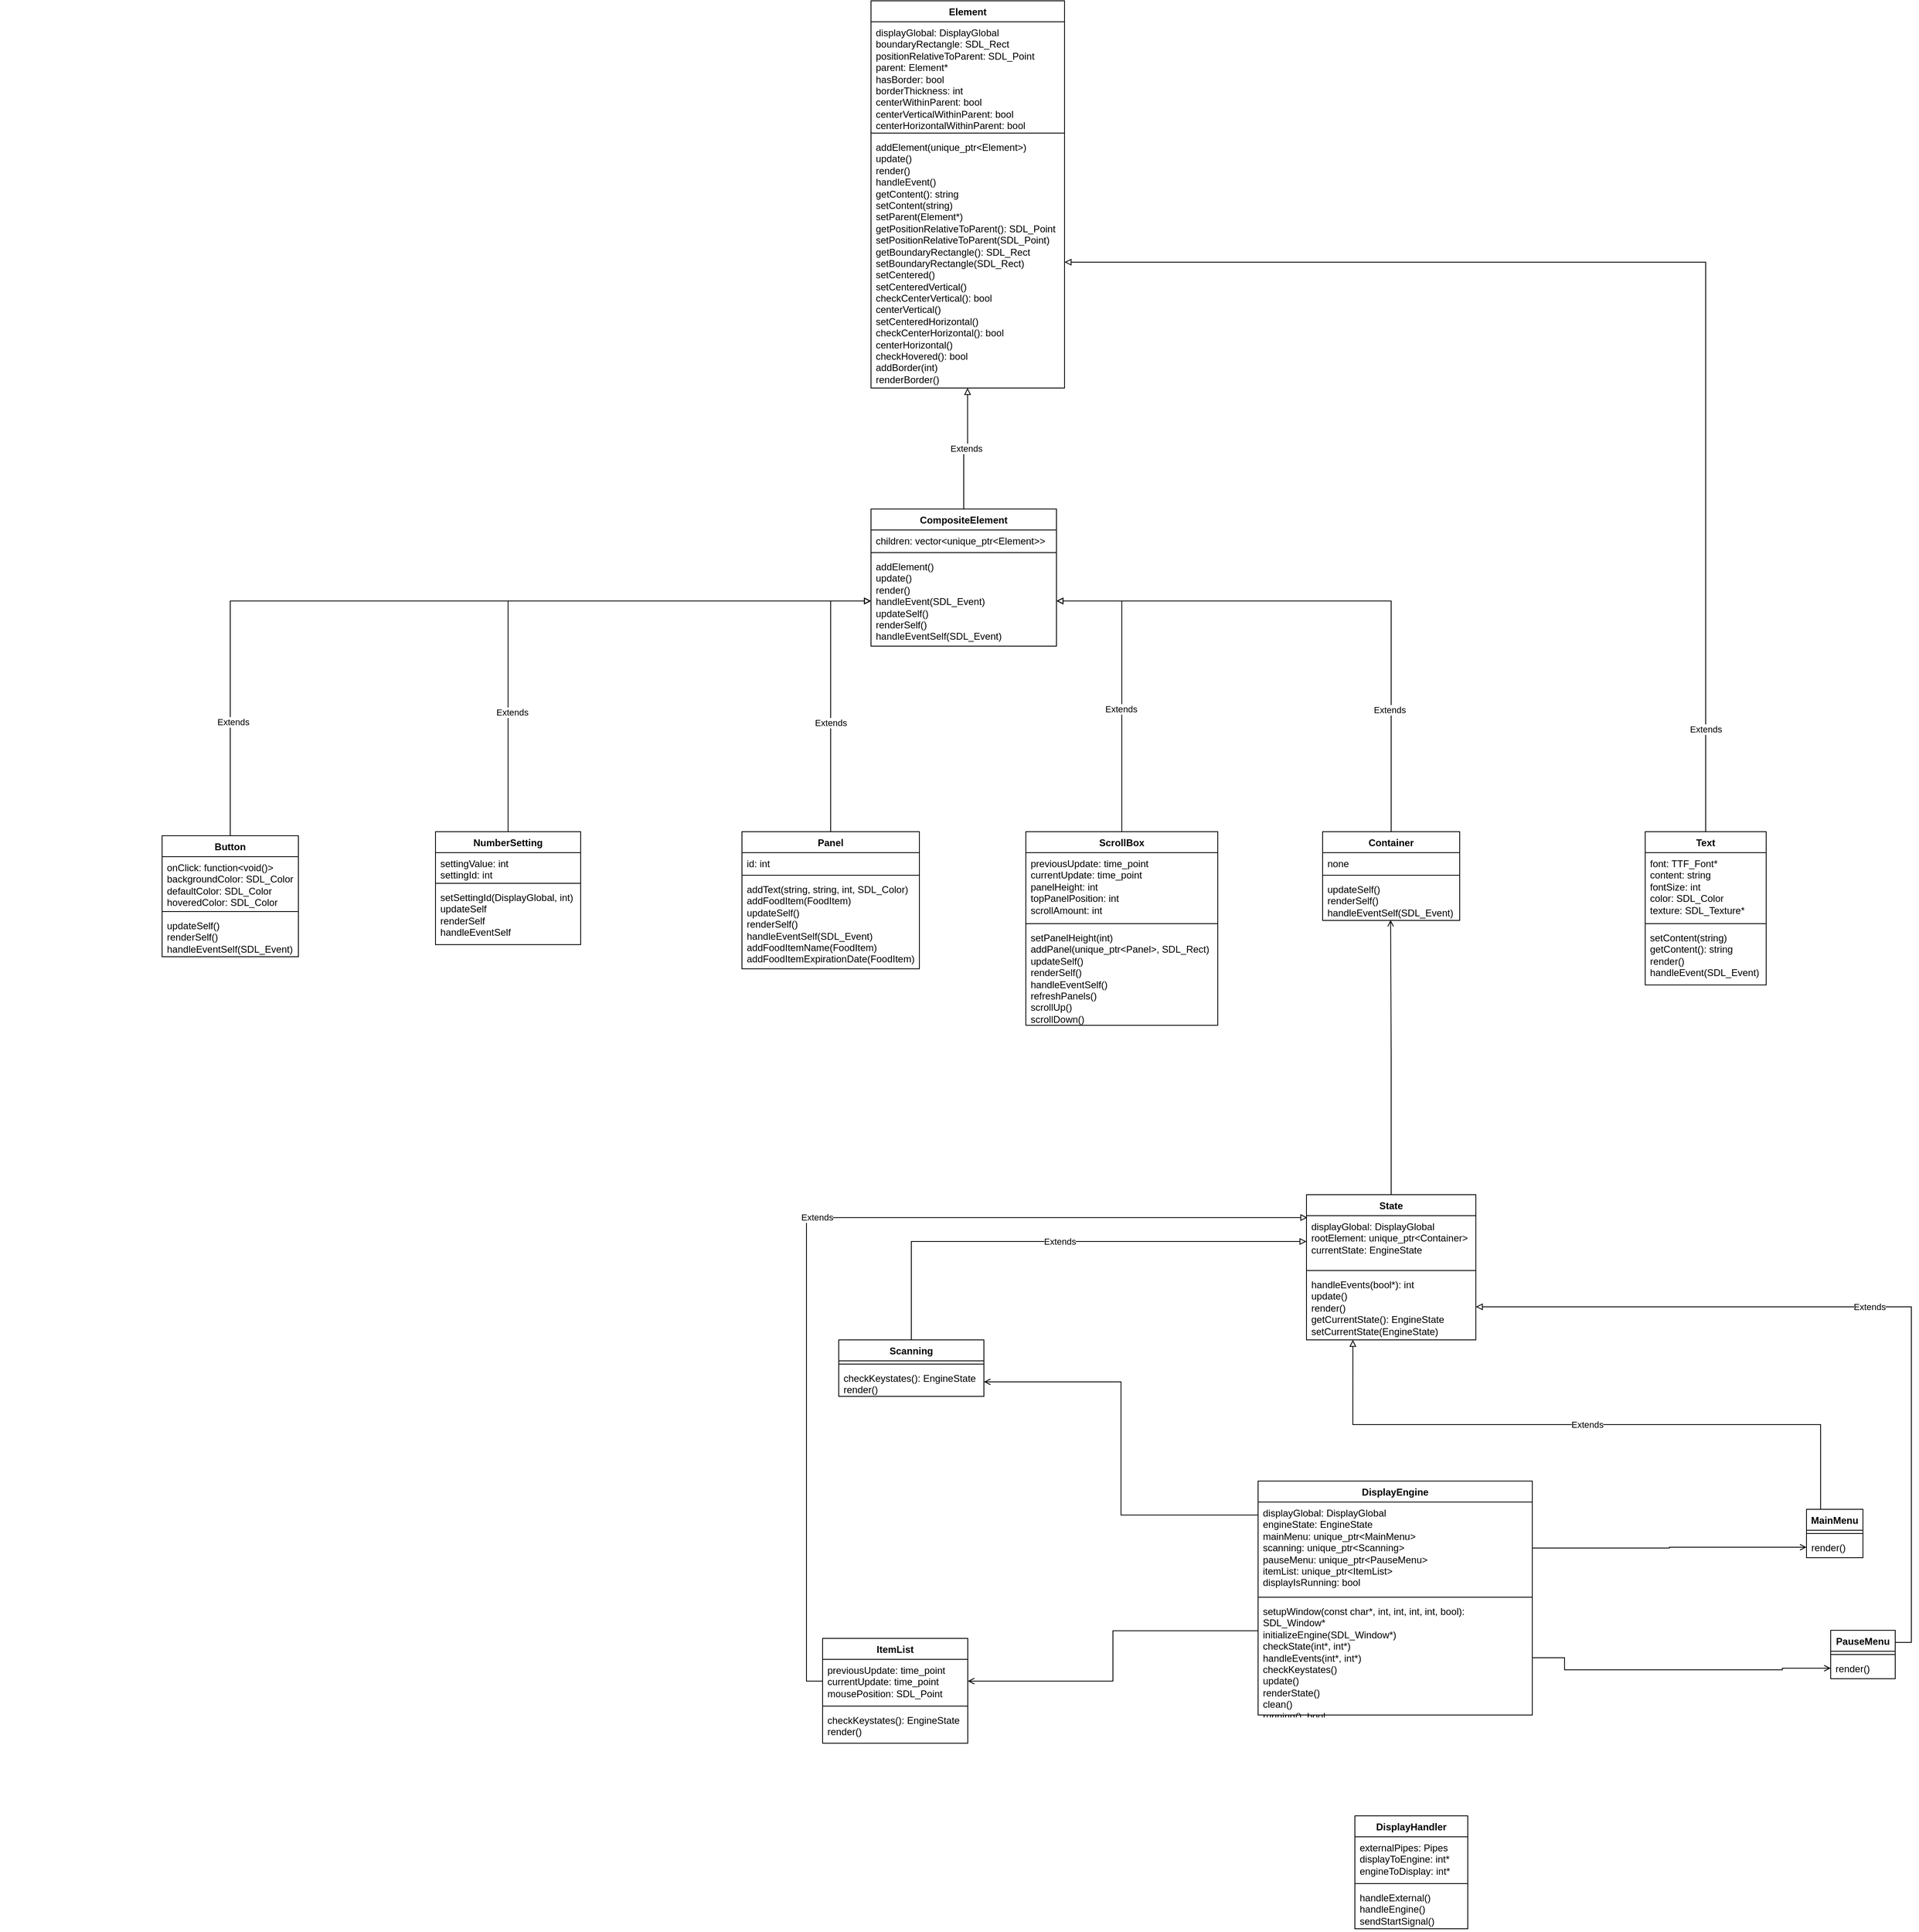 <mxfile version="26.0.15">
  <diagram id="C5RBs43oDa-KdzZeNtuy" name="Page-1">
    <mxGraphModel dx="6434" dy="4941" grid="1" gridSize="10" guides="1" tooltips="1" connect="1" arrows="1" fold="1" page="1" pageScale="1" pageWidth="827" pageHeight="1169" math="0" shadow="0">
      <root>
        <mxCell id="WIyWlLk6GJQsqaUBKTNV-0" />
        <mxCell id="WIyWlLk6GJQsqaUBKTNV-1" parent="WIyWlLk6GJQsqaUBKTNV-0" />
        <mxCell id="9cJeoDoXLfbDEEZ6jCeZ-1" value="Element" style="swimlane;fontStyle=1;align=center;verticalAlign=top;childLayout=stackLayout;horizontal=1;startSize=26;horizontalStack=0;resizeParent=1;resizeParentMax=0;resizeLast=0;collapsible=1;marginBottom=0;whiteSpace=wrap;html=1;" parent="WIyWlLk6GJQsqaUBKTNV-1" vertex="1">
          <mxGeometry x="230" y="-1350" width="240" height="480" as="geometry" />
        </mxCell>
        <mxCell id="9cJeoDoXLfbDEEZ6jCeZ-2" value="&lt;div&gt;displayGlobal: DisplayGlobal&lt;/div&gt;&lt;div&gt;boundaryRectangle: SDL_Rect&lt;/div&gt;&lt;div&gt;positionRelativeToParent: SDL_Point&lt;/div&gt;&lt;div&gt;parent: Element*&lt;/div&gt;&lt;div&gt;hasBorder: bool&lt;/div&gt;&lt;div&gt;borderThickness: int&lt;/div&gt;&lt;div&gt;centerWithinParent: bool&lt;/div&gt;&lt;div&gt;centerVerticalWithinParent: bool&lt;/div&gt;&lt;div&gt;centerHorizontalWithinParent: bool&lt;/div&gt;" style="text;strokeColor=none;fillColor=none;align=left;verticalAlign=top;spacingLeft=4;spacingRight=4;overflow=hidden;rotatable=0;points=[[0,0.5],[1,0.5]];portConstraint=eastwest;whiteSpace=wrap;html=1;" parent="9cJeoDoXLfbDEEZ6jCeZ-1" vertex="1">
          <mxGeometry y="26" width="240" height="134" as="geometry" />
        </mxCell>
        <mxCell id="9cJeoDoXLfbDEEZ6jCeZ-3" value="" style="line;strokeWidth=1;fillColor=none;align=left;verticalAlign=middle;spacingTop=-1;spacingLeft=3;spacingRight=3;rotatable=0;labelPosition=right;points=[];portConstraint=eastwest;strokeColor=inherit;" parent="9cJeoDoXLfbDEEZ6jCeZ-1" vertex="1">
          <mxGeometry y="160" width="240" height="8" as="geometry" />
        </mxCell>
        <mxCell id="9cJeoDoXLfbDEEZ6jCeZ-4" value="&lt;div&gt;addElement(unique_ptr&amp;lt;Element&amp;gt;)&lt;/div&gt;&lt;div&gt;update()&lt;/div&gt;&lt;div&gt;render()&lt;/div&gt;&lt;div&gt;handleEvent()&lt;/div&gt;&lt;div&gt;getContent(): string&lt;/div&gt;&lt;div&gt;setContent(string)&lt;/div&gt;&lt;div&gt;setParent(Element*)&lt;/div&gt;&lt;div&gt;getPositionRelativeToParent(): SDL_Point&lt;/div&gt;&lt;div&gt;setPositionRelativeToParent(SDL_Point)&lt;/div&gt;&lt;div&gt;getBoundaryRectangle(): SDL_Rect&lt;/div&gt;&lt;div&gt;setBoundaryRectangle(SDL_Rect)&lt;/div&gt;&lt;div&gt;setCentered()&lt;/div&gt;&lt;div&gt;setCenteredVertical()&lt;/div&gt;&lt;div&gt;checkCenterVertical(): bool&lt;/div&gt;&lt;div&gt;centerVertical()&lt;/div&gt;&lt;div&gt;setCenteredHorizontal()&lt;/div&gt;&lt;div&gt;checkCenterHorizontal(): bool&lt;/div&gt;&lt;div&gt;centerHorizontal()&lt;/div&gt;&lt;div&gt;checkHovered(): bool&lt;/div&gt;&lt;div&gt;addBorder(int)&lt;/div&gt;&lt;div&gt;renderBorder()&lt;/div&gt;&lt;div&gt;&lt;br&gt;&lt;/div&gt;&lt;div&gt;&lt;br&gt;&lt;/div&gt;" style="text;strokeColor=none;fillColor=none;align=left;verticalAlign=top;spacingLeft=4;spacingRight=4;overflow=hidden;rotatable=0;points=[[0,0.5],[1,0.5]];portConstraint=eastwest;whiteSpace=wrap;html=1;" parent="9cJeoDoXLfbDEEZ6jCeZ-1" vertex="1">
          <mxGeometry y="168" width="240" height="312" as="geometry" />
        </mxCell>
        <mxCell id="p7ry3PDRs1IsX41e_1to-19" style="edgeStyle=orthogonalEdgeStyle;rounded=0;orthogonalLoop=1;jettySize=auto;html=1;exitX=0.5;exitY=0;exitDx=0;exitDy=0;entryX=1;entryY=0.5;entryDx=0;entryDy=0;endArrow=block;endFill=0;" edge="1" parent="WIyWlLk6GJQsqaUBKTNV-1" source="9cJeoDoXLfbDEEZ6jCeZ-5" target="9cJeoDoXLfbDEEZ6jCeZ-4">
          <mxGeometry relative="1" as="geometry" />
        </mxCell>
        <mxCell id="p7ry3PDRs1IsX41e_1to-20" value="Extends" style="edgeLabel;html=1;align=center;verticalAlign=middle;resizable=0;points=[];" vertex="1" connectable="0" parent="p7ry3PDRs1IsX41e_1to-19">
          <mxGeometry x="-0.83" relative="1" as="geometry">
            <mxPoint as="offset" />
          </mxGeometry>
        </mxCell>
        <mxCell id="9cJeoDoXLfbDEEZ6jCeZ-5" value="Text" style="swimlane;fontStyle=1;align=center;verticalAlign=top;childLayout=stackLayout;horizontal=1;startSize=26;horizontalStack=0;resizeParent=1;resizeParentMax=0;resizeLast=0;collapsible=1;marginBottom=0;whiteSpace=wrap;html=1;" parent="WIyWlLk6GJQsqaUBKTNV-1" vertex="1">
          <mxGeometry x="1190" y="-320" width="150" height="190" as="geometry" />
        </mxCell>
        <mxCell id="9cJeoDoXLfbDEEZ6jCeZ-6" value="&lt;div&gt;font: TTF_Font*&lt;/div&gt;&lt;div&gt;content: string&lt;/div&gt;&lt;div&gt;fontSize: int&lt;/div&gt;&lt;div&gt;color: SDL_Color&lt;/div&gt;&lt;div&gt;texture: SDL_Texture*&lt;/div&gt;&lt;div&gt;&lt;br&gt;&lt;/div&gt;" style="text;strokeColor=none;fillColor=none;align=left;verticalAlign=top;spacingLeft=4;spacingRight=4;overflow=hidden;rotatable=0;points=[[0,0.5],[1,0.5]];portConstraint=eastwest;whiteSpace=wrap;html=1;" parent="9cJeoDoXLfbDEEZ6jCeZ-5" vertex="1">
          <mxGeometry y="26" width="150" height="84" as="geometry" />
        </mxCell>
        <mxCell id="9cJeoDoXLfbDEEZ6jCeZ-7" value="" style="line;strokeWidth=1;fillColor=none;align=left;verticalAlign=middle;spacingTop=-1;spacingLeft=3;spacingRight=3;rotatable=0;labelPosition=right;points=[];portConstraint=eastwest;strokeColor=inherit;" parent="9cJeoDoXLfbDEEZ6jCeZ-5" vertex="1">
          <mxGeometry y="110" width="150" height="8" as="geometry" />
        </mxCell>
        <mxCell id="9cJeoDoXLfbDEEZ6jCeZ-8" value="&lt;div&gt;setContent(string)&lt;/div&gt;&lt;div&gt;getContent(): string&lt;/div&gt;&lt;div&gt;render()&lt;/div&gt;&lt;div&gt;handleEvent(SDL_Event)&lt;/div&gt;" style="text;strokeColor=none;fillColor=none;align=left;verticalAlign=top;spacingLeft=4;spacingRight=4;overflow=hidden;rotatable=0;points=[[0,0.5],[1,0.5]];portConstraint=eastwest;whiteSpace=wrap;html=1;" parent="9cJeoDoXLfbDEEZ6jCeZ-5" vertex="1">
          <mxGeometry y="118" width="150" height="72" as="geometry" />
        </mxCell>
        <mxCell id="p7ry3PDRs1IsX41e_1to-9" style="edgeStyle=orthogonalEdgeStyle;rounded=0;orthogonalLoop=1;jettySize=auto;html=1;exitX=0.5;exitY=0;exitDx=0;exitDy=0;entryX=0;entryY=0.5;entryDx=0;entryDy=0;endArrow=block;endFill=0;" edge="1" parent="WIyWlLk6GJQsqaUBKTNV-1" source="9cJeoDoXLfbDEEZ6jCeZ-13" target="p7ry3PDRs1IsX41e_1to-3">
          <mxGeometry relative="1" as="geometry" />
        </mxCell>
        <mxCell id="p7ry3PDRs1IsX41e_1to-14" value="Extends" style="edgeLabel;html=1;align=center;verticalAlign=middle;resizable=0;points=[];" vertex="1" connectable="0" parent="p7ry3PDRs1IsX41e_1to-9">
          <mxGeometry x="-0.739" y="-3" relative="1" as="geometry">
            <mxPoint as="offset" />
          </mxGeometry>
        </mxCell>
        <mxCell id="9cJeoDoXLfbDEEZ6jCeZ-13" value="Button" style="swimlane;fontStyle=1;align=center;verticalAlign=top;childLayout=stackLayout;horizontal=1;startSize=26;horizontalStack=0;resizeParent=1;resizeParentMax=0;resizeLast=0;collapsible=1;marginBottom=0;whiteSpace=wrap;html=1;" parent="WIyWlLk6GJQsqaUBKTNV-1" vertex="1">
          <mxGeometry x="-649" y="-315" width="169" height="150" as="geometry" />
        </mxCell>
        <mxCell id="9cJeoDoXLfbDEEZ6jCeZ-14" value="&lt;div&gt;onClick: function&amp;lt;void()&amp;gt;&lt;/div&gt;&lt;div&gt;backgroundColor: SDL_Color&lt;/div&gt;&lt;div&gt;defaultColor: SDL_Color&lt;/div&gt;&lt;div&gt;hoveredColor: SDL_Color&lt;/div&gt;" style="text;strokeColor=none;fillColor=none;align=left;verticalAlign=top;spacingLeft=4;spacingRight=4;overflow=hidden;rotatable=0;points=[[0,0.5],[1,0.5]];portConstraint=eastwest;whiteSpace=wrap;html=1;" parent="9cJeoDoXLfbDEEZ6jCeZ-13" vertex="1">
          <mxGeometry y="26" width="169" height="64" as="geometry" />
        </mxCell>
        <mxCell id="9cJeoDoXLfbDEEZ6jCeZ-15" value="" style="line;strokeWidth=1;fillColor=none;align=left;verticalAlign=middle;spacingTop=-1;spacingLeft=3;spacingRight=3;rotatable=0;labelPosition=right;points=[];portConstraint=eastwest;strokeColor=inherit;" parent="9cJeoDoXLfbDEEZ6jCeZ-13" vertex="1">
          <mxGeometry y="90" width="169" height="8" as="geometry" />
        </mxCell>
        <mxCell id="9cJeoDoXLfbDEEZ6jCeZ-16" value="&lt;div&gt;updateSelf()&lt;/div&gt;&lt;div&gt;renderSelf()&lt;/div&gt;&lt;div&gt;handleEventSelf(SDL_Event)&lt;/div&gt;" style="text;strokeColor=none;fillColor=none;align=left;verticalAlign=top;spacingLeft=4;spacingRight=4;overflow=hidden;rotatable=0;points=[[0,0.5],[1,0.5]];portConstraint=eastwest;whiteSpace=wrap;html=1;" parent="9cJeoDoXLfbDEEZ6jCeZ-13" vertex="1">
          <mxGeometry y="98" width="169" height="52" as="geometry" />
        </mxCell>
        <mxCell id="9cJeoDoXLfbDEEZ6jCeZ-27" value="MainMenu" style="swimlane;fontStyle=1;align=center;verticalAlign=top;childLayout=stackLayout;horizontal=1;startSize=26;horizontalStack=0;resizeParent=1;resizeParentMax=0;resizeLast=0;collapsible=1;marginBottom=0;whiteSpace=wrap;html=1;" parent="WIyWlLk6GJQsqaUBKTNV-1" vertex="1">
          <mxGeometry x="1390" y="520" width="70" height="60" as="geometry" />
        </mxCell>
        <mxCell id="9cJeoDoXLfbDEEZ6jCeZ-29" value="" style="line;strokeWidth=1;fillColor=none;align=left;verticalAlign=middle;spacingTop=-1;spacingLeft=3;spacingRight=3;rotatable=0;labelPosition=right;points=[];portConstraint=eastwest;strokeColor=inherit;" parent="9cJeoDoXLfbDEEZ6jCeZ-27" vertex="1">
          <mxGeometry y="26" width="70" height="8" as="geometry" />
        </mxCell>
        <mxCell id="9cJeoDoXLfbDEEZ6jCeZ-30" value="&lt;div&gt;render()&lt;br&gt;&lt;/div&gt;&lt;div&gt;&lt;br&gt;&lt;/div&gt;" style="text;strokeColor=none;fillColor=none;align=left;verticalAlign=top;spacingLeft=4;spacingRight=4;overflow=hidden;rotatable=0;points=[[0,0.5],[1,0.5]];portConstraint=eastwest;whiteSpace=wrap;html=1;" parent="9cJeoDoXLfbDEEZ6jCeZ-27" vertex="1">
          <mxGeometry y="34" width="70" height="26" as="geometry" />
        </mxCell>
        <mxCell id="ZqqQkhtvJ3XssXhYCvTe-13" value="Extends" style="edgeStyle=orthogonalEdgeStyle;rounded=0;orthogonalLoop=1;jettySize=auto;html=1;exitX=1;exitY=0.25;exitDx=0;exitDy=0;entryX=1;entryY=0.5;entryDx=0;entryDy=0;endArrow=block;endFill=0;" parent="WIyWlLk6GJQsqaUBKTNV-1" source="9cJeoDoXLfbDEEZ6jCeZ-32" target="ZqqQkhtvJ3XssXhYCvTe-5" edge="1">
          <mxGeometry relative="1" as="geometry" />
        </mxCell>
        <mxCell id="9cJeoDoXLfbDEEZ6jCeZ-32" value="PauseMenu" style="swimlane;fontStyle=1;align=center;verticalAlign=top;childLayout=stackLayout;horizontal=1;startSize=26;horizontalStack=0;resizeParent=1;resizeParentMax=0;resizeLast=0;collapsible=1;marginBottom=0;whiteSpace=wrap;html=1;" parent="WIyWlLk6GJQsqaUBKTNV-1" vertex="1">
          <mxGeometry x="1420" y="670" width="80" height="60" as="geometry" />
        </mxCell>
        <mxCell id="9cJeoDoXLfbDEEZ6jCeZ-34" value="" style="line;strokeWidth=1;fillColor=none;align=left;verticalAlign=middle;spacingTop=-1;spacingLeft=3;spacingRight=3;rotatable=0;labelPosition=right;points=[];portConstraint=eastwest;strokeColor=inherit;" parent="9cJeoDoXLfbDEEZ6jCeZ-32" vertex="1">
          <mxGeometry y="26" width="80" height="8" as="geometry" />
        </mxCell>
        <mxCell id="9cJeoDoXLfbDEEZ6jCeZ-35" value="&lt;div&gt;render()&lt;br&gt;&lt;/div&gt;&lt;div&gt;&lt;br&gt;&lt;/div&gt;&lt;div&gt;&lt;br&gt;&lt;/div&gt;" style="text;strokeColor=none;fillColor=none;align=left;verticalAlign=top;spacingLeft=4;spacingRight=4;overflow=hidden;rotatable=0;points=[[0,0.5],[1,0.5]];portConstraint=eastwest;whiteSpace=wrap;html=1;" parent="9cJeoDoXLfbDEEZ6jCeZ-32" vertex="1">
          <mxGeometry y="34" width="80" height="26" as="geometry" />
        </mxCell>
        <mxCell id="9cJeoDoXLfbDEEZ6jCeZ-42" value="ItemList" style="swimlane;fontStyle=1;align=center;verticalAlign=top;childLayout=stackLayout;horizontal=1;startSize=26;horizontalStack=0;resizeParent=1;resizeParentMax=0;resizeLast=0;collapsible=1;marginBottom=0;whiteSpace=wrap;html=1;" parent="WIyWlLk6GJQsqaUBKTNV-1" vertex="1">
          <mxGeometry x="170" y="680" width="180" height="130" as="geometry" />
        </mxCell>
        <mxCell id="9cJeoDoXLfbDEEZ6jCeZ-43" value="&lt;div&gt;previousUpdate: time_point&lt;/div&gt;&lt;div&gt;currentUpdate: time_point&lt;/div&gt;&lt;div&gt;mousePosition: SDL_Point&lt;br&gt;&lt;/div&gt;" style="text;strokeColor=none;fillColor=none;align=left;verticalAlign=top;spacingLeft=4;spacingRight=4;overflow=hidden;rotatable=0;points=[[0,0.5],[1,0.5]];portConstraint=eastwest;whiteSpace=wrap;html=1;" parent="9cJeoDoXLfbDEEZ6jCeZ-42" vertex="1">
          <mxGeometry y="26" width="180" height="54" as="geometry" />
        </mxCell>
        <mxCell id="9cJeoDoXLfbDEEZ6jCeZ-44" value="" style="line;strokeWidth=1;fillColor=none;align=left;verticalAlign=middle;spacingTop=-1;spacingLeft=3;spacingRight=3;rotatable=0;labelPosition=right;points=[];portConstraint=eastwest;strokeColor=inherit;" parent="9cJeoDoXLfbDEEZ6jCeZ-42" vertex="1">
          <mxGeometry y="80" width="180" height="8" as="geometry" />
        </mxCell>
        <mxCell id="9cJeoDoXLfbDEEZ6jCeZ-45" value="&lt;div&gt;checkKeystates(): EngineState&lt;/div&gt;&lt;div&gt;render()&lt;/div&gt;" style="text;strokeColor=none;fillColor=none;align=left;verticalAlign=top;spacingLeft=4;spacingRight=4;overflow=hidden;rotatable=0;points=[[0,0.5],[1,0.5]];portConstraint=eastwest;whiteSpace=wrap;html=1;" parent="9cJeoDoXLfbDEEZ6jCeZ-42" vertex="1">
          <mxGeometry y="88" width="180" height="42" as="geometry" />
        </mxCell>
        <mxCell id="fOrLN-u9jePN4GgmKDt4-0" value="Panel" style="swimlane;fontStyle=1;align=center;verticalAlign=top;childLayout=stackLayout;horizontal=1;startSize=26;horizontalStack=0;resizeParent=1;resizeParentMax=0;resizeLast=0;collapsible=1;marginBottom=0;whiteSpace=wrap;html=1;" parent="WIyWlLk6GJQsqaUBKTNV-1" vertex="1">
          <mxGeometry x="70" y="-320" width="220" height="170" as="geometry" />
        </mxCell>
        <mxCell id="fOrLN-u9jePN4GgmKDt4-1" value="id: int" style="text;strokeColor=none;fillColor=none;align=left;verticalAlign=top;spacingLeft=4;spacingRight=4;overflow=hidden;rotatable=0;points=[[0,0.5],[1,0.5]];portConstraint=eastwest;whiteSpace=wrap;html=1;" parent="fOrLN-u9jePN4GgmKDt4-0" vertex="1">
          <mxGeometry y="26" width="220" height="24" as="geometry" />
        </mxCell>
        <mxCell id="fOrLN-u9jePN4GgmKDt4-2" value="" style="line;strokeWidth=1;fillColor=none;align=left;verticalAlign=middle;spacingTop=-1;spacingLeft=3;spacingRight=3;rotatable=0;labelPosition=right;points=[];portConstraint=eastwest;strokeColor=inherit;" parent="fOrLN-u9jePN4GgmKDt4-0" vertex="1">
          <mxGeometry y="50" width="220" height="8" as="geometry" />
        </mxCell>
        <mxCell id="fOrLN-u9jePN4GgmKDt4-3" value="&lt;div&gt;addText(string, string, int, SDL_Color)&lt;/div&gt;&lt;div&gt;addFoodItem(FoodItem)&lt;/div&gt;&lt;div&gt;updateSelf()&lt;/div&gt;&lt;div&gt;renderSelf()&lt;/div&gt;&lt;div&gt;handleEventSelf(SDL_Event)&lt;/div&gt;&lt;div&gt;addFoodItemName(FoodItem)&lt;/div&gt;&lt;div&gt;addFoodItemExpirationDate(FoodItem)&lt;/div&gt;" style="text;strokeColor=none;fillColor=none;align=left;verticalAlign=top;spacingLeft=4;spacingRight=4;overflow=hidden;rotatable=0;points=[[0,0.5],[1,0.5]];portConstraint=eastwest;whiteSpace=wrap;html=1;" parent="fOrLN-u9jePN4GgmKDt4-0" vertex="1">
          <mxGeometry y="58" width="220" height="112" as="geometry" />
        </mxCell>
        <mxCell id="p7ry3PDRs1IsX41e_1to-12" style="edgeStyle=orthogonalEdgeStyle;rounded=0;orthogonalLoop=1;jettySize=auto;html=1;exitX=0.5;exitY=0;exitDx=0;exitDy=0;entryX=1;entryY=0.5;entryDx=0;entryDy=0;endArrow=block;endFill=0;" edge="1" parent="WIyWlLk6GJQsqaUBKTNV-1" source="fOrLN-u9jePN4GgmKDt4-4" target="p7ry3PDRs1IsX41e_1to-3">
          <mxGeometry relative="1" as="geometry" />
        </mxCell>
        <mxCell id="p7ry3PDRs1IsX41e_1to-17" value="Extends" style="edgeLabel;html=1;align=center;verticalAlign=middle;resizable=0;points=[];" vertex="1" connectable="0" parent="p7ry3PDRs1IsX41e_1to-12">
          <mxGeometry x="-0.172" y="1" relative="1" as="geometry">
            <mxPoint as="offset" />
          </mxGeometry>
        </mxCell>
        <mxCell id="fOrLN-u9jePN4GgmKDt4-4" value="ScrollBox" style="swimlane;fontStyle=1;align=center;verticalAlign=top;childLayout=stackLayout;horizontal=1;startSize=26;horizontalStack=0;resizeParent=1;resizeParentMax=0;resizeLast=0;collapsible=1;marginBottom=0;whiteSpace=wrap;html=1;" parent="WIyWlLk6GJQsqaUBKTNV-1" vertex="1">
          <mxGeometry x="422" y="-320" width="238" height="240" as="geometry" />
        </mxCell>
        <mxCell id="fOrLN-u9jePN4GgmKDt4-5" value="&lt;div&gt;previousUpdate: time_point&lt;/div&gt;&lt;div&gt;currentUpdate: time_point&lt;/div&gt;&lt;div&gt;panelHeight: int&lt;/div&gt;&lt;div&gt;topPanelPosition: int&lt;/div&gt;&lt;div&gt;scrollAmount: int&lt;/div&gt;&lt;div&gt;&lt;br&gt;&lt;/div&gt;" style="text;strokeColor=none;fillColor=none;align=left;verticalAlign=top;spacingLeft=4;spacingRight=4;overflow=hidden;rotatable=0;points=[[0,0.5],[1,0.5]];portConstraint=eastwest;whiteSpace=wrap;html=1;" parent="fOrLN-u9jePN4GgmKDt4-4" vertex="1">
          <mxGeometry y="26" width="238" height="84" as="geometry" />
        </mxCell>
        <mxCell id="fOrLN-u9jePN4GgmKDt4-6" value="" style="line;strokeWidth=1;fillColor=none;align=left;verticalAlign=middle;spacingTop=-1;spacingLeft=3;spacingRight=3;rotatable=0;labelPosition=right;points=[];portConstraint=eastwest;strokeColor=inherit;" parent="fOrLN-u9jePN4GgmKDt4-4" vertex="1">
          <mxGeometry y="110" width="238" height="8" as="geometry" />
        </mxCell>
        <mxCell id="fOrLN-u9jePN4GgmKDt4-7" value="&lt;div&gt;setPanelHeight(int)&lt;/div&gt;&lt;div&gt;addPanel(unique_ptr&amp;lt;Panel&amp;gt;, SDL_Rect)&lt;/div&gt;&lt;div&gt;updateSelf()&lt;/div&gt;&lt;div&gt;renderSelf()&lt;/div&gt;&lt;div&gt;handleEventSelf()&lt;/div&gt;&lt;div&gt;refreshPanels()&lt;/div&gt;&lt;div&gt;scrollUp()&lt;/div&gt;&lt;div&gt;scrollDown()&lt;/div&gt;" style="text;strokeColor=none;fillColor=none;align=left;verticalAlign=top;spacingLeft=4;spacingRight=4;overflow=hidden;rotatable=0;points=[[0,0.5],[1,0.5]];portConstraint=eastwest;whiteSpace=wrap;html=1;" parent="fOrLN-u9jePN4GgmKDt4-4" vertex="1">
          <mxGeometry y="118" width="238" height="122" as="geometry" />
        </mxCell>
        <mxCell id="ZqqQkhtvJ3XssXhYCvTe-9" value="Extends" style="edgeStyle=orthogonalEdgeStyle;rounded=0;orthogonalLoop=1;jettySize=auto;html=1;exitX=0.5;exitY=0;exitDx=0;exitDy=0;entryX=0;entryY=0.5;entryDx=0;entryDy=0;endArrow=block;endFill=0;" parent="WIyWlLk6GJQsqaUBKTNV-1" source="GMR2QPrFjK9Ofn-HSKy0-0" target="ZqqQkhtvJ3XssXhYCvTe-3" edge="1">
          <mxGeometry relative="1" as="geometry" />
        </mxCell>
        <mxCell id="GMR2QPrFjK9Ofn-HSKy0-0" value="Scanning" style="swimlane;fontStyle=1;align=center;verticalAlign=top;childLayout=stackLayout;horizontal=1;startSize=26;horizontalStack=0;resizeParent=1;resizeParentMax=0;resizeLast=0;collapsible=1;marginBottom=0;whiteSpace=wrap;html=1;" parent="WIyWlLk6GJQsqaUBKTNV-1" vertex="1">
          <mxGeometry x="190" y="310" width="180" height="70" as="geometry" />
        </mxCell>
        <mxCell id="GMR2QPrFjK9Ofn-HSKy0-2" value="" style="line;strokeWidth=1;fillColor=none;align=left;verticalAlign=middle;spacingTop=-1;spacingLeft=3;spacingRight=3;rotatable=0;labelPosition=right;points=[];portConstraint=eastwest;strokeColor=inherit;" parent="GMR2QPrFjK9Ofn-HSKy0-0" vertex="1">
          <mxGeometry y="26" width="180" height="8" as="geometry" />
        </mxCell>
        <mxCell id="GMR2QPrFjK9Ofn-HSKy0-3" value="&lt;div&gt;checkKeystates(): EngineState&lt;/div&gt;&lt;div&gt;render()&lt;/div&gt;" style="text;strokeColor=none;fillColor=none;align=left;verticalAlign=top;spacingLeft=4;spacingRight=4;overflow=hidden;rotatable=0;points=[[0,0.5],[1,0.5]];portConstraint=eastwest;whiteSpace=wrap;html=1;" parent="GMR2QPrFjK9Ofn-HSKy0-0" vertex="1">
          <mxGeometry y="34" width="180" height="36" as="geometry" />
        </mxCell>
        <mxCell id="GMR2QPrFjK9Ofn-HSKy0-4" value="&amp;nbsp;" style="text;whiteSpace=wrap;html=1;" parent="WIyWlLk6GJQsqaUBKTNV-1" vertex="1">
          <mxGeometry x="480" y="-130" width="40" height="40" as="geometry" />
        </mxCell>
        <mxCell id="GMR2QPrFjK9Ofn-HSKy0-29" style="edgeStyle=orthogonalEdgeStyle;rounded=0;orthogonalLoop=1;jettySize=auto;html=1;exitX=0;exitY=0.141;exitDx=0;exitDy=0;entryX=1;entryY=0.5;entryDx=0;entryDy=0;endArrow=open;endFill=0;exitPerimeter=0;" parent="WIyWlLk6GJQsqaUBKTNV-1" source="GMR2QPrFjK9Ofn-HSKy0-22" target="GMR2QPrFjK9Ofn-HSKy0-3" edge="1">
          <mxGeometry relative="1" as="geometry">
            <mxPoint x="448.7" y="346.056" as="targetPoint" />
          </mxGeometry>
        </mxCell>
        <mxCell id="GMR2QPrFjK9Ofn-HSKy0-21" value="DisplayEngine" style="swimlane;fontStyle=1;align=center;verticalAlign=top;childLayout=stackLayout;horizontal=1;startSize=26;horizontalStack=0;resizeParent=1;resizeParentMax=0;resizeLast=0;collapsible=1;marginBottom=0;whiteSpace=wrap;html=1;" parent="WIyWlLk6GJQsqaUBKTNV-1" vertex="1">
          <mxGeometry x="710" y="485" width="340" height="290" as="geometry" />
        </mxCell>
        <mxCell id="GMR2QPrFjK9Ofn-HSKy0-22" value="displayGlobal: DisplayGlobal&lt;div&gt;engineState: EngineState&lt;/div&gt;&lt;div&gt;mainMenu: unique_ptr&amp;lt;MainMenu&amp;gt;&lt;/div&gt;&lt;div&gt;scanning: unique_ptr&amp;lt;Scanning&amp;gt;&lt;/div&gt;&lt;div&gt;pauseMenu: unique_ptr&amp;lt;PauseMenu&amp;gt;&lt;br&gt;&lt;/div&gt;&lt;div&gt;itemList: unique_ptr&amp;lt;ItemList&amp;gt;&lt;/div&gt;displayIsRunning: bool" style="text;strokeColor=none;fillColor=none;align=left;verticalAlign=top;spacingLeft=4;spacingRight=4;overflow=hidden;rotatable=0;points=[[0,0.5],[1,0.5]];portConstraint=eastwest;whiteSpace=wrap;html=1;" parent="GMR2QPrFjK9Ofn-HSKy0-21" vertex="1">
          <mxGeometry y="26" width="340" height="114" as="geometry" />
        </mxCell>
        <mxCell id="GMR2QPrFjK9Ofn-HSKy0-23" value="" style="line;strokeWidth=1;fillColor=none;align=left;verticalAlign=middle;spacingTop=-1;spacingLeft=3;spacingRight=3;rotatable=0;labelPosition=right;points=[];portConstraint=eastwest;strokeColor=inherit;" parent="GMR2QPrFjK9Ofn-HSKy0-21" vertex="1">
          <mxGeometry y="140" width="340" height="8" as="geometry" />
        </mxCell>
        <mxCell id="GMR2QPrFjK9Ofn-HSKy0-24" value="setupWindow(const char*, int, int, int, int, bool): SDL_Window*&lt;div&gt;&lt;div&gt;initializeEngine(SDL_Window*)&lt;/div&gt;&lt;div&gt;checkState(int*, int*)&lt;/div&gt;&lt;div&gt;handleEvents(int*, int*)&lt;/div&gt;&lt;div&gt;checkKeystates()&lt;/div&gt;&lt;div&gt;update()&lt;/div&gt;&lt;div&gt;renderState()&lt;br&gt;&lt;/div&gt;&lt;div&gt;clean()&lt;/div&gt;running(): bool&lt;/div&gt;" style="text;strokeColor=none;fillColor=none;align=left;verticalAlign=top;spacingLeft=4;spacingRight=4;overflow=hidden;rotatable=0;points=[[0,0.5],[1,0.5]];portConstraint=eastwest;whiteSpace=wrap;html=1;" parent="GMR2QPrFjK9Ofn-HSKy0-21" vertex="1">
          <mxGeometry y="148" width="340" height="142" as="geometry" />
        </mxCell>
        <mxCell id="GMR2QPrFjK9Ofn-HSKy0-25" style="edgeStyle=orthogonalEdgeStyle;rounded=0;orthogonalLoop=1;jettySize=auto;html=1;exitX=1;exitY=0.5;exitDx=0;exitDy=0;entryX=0;entryY=0.5;entryDx=0;entryDy=0;endArrow=open;endFill=0;" parent="WIyWlLk6GJQsqaUBKTNV-1" source="GMR2QPrFjK9Ofn-HSKy0-22" target="9cJeoDoXLfbDEEZ6jCeZ-30" edge="1">
          <mxGeometry relative="1" as="geometry" />
        </mxCell>
        <mxCell id="GMR2QPrFjK9Ofn-HSKy0-27" style="edgeStyle=orthogonalEdgeStyle;rounded=0;orthogonalLoop=1;jettySize=auto;html=1;exitX=1;exitY=0.5;exitDx=0;exitDy=0;entryX=0;entryY=0.5;entryDx=0;entryDy=0;endArrow=open;endFill=0;" parent="WIyWlLk6GJQsqaUBKTNV-1" source="GMR2QPrFjK9Ofn-HSKy0-24" target="9cJeoDoXLfbDEEZ6jCeZ-35" edge="1">
          <mxGeometry relative="1" as="geometry">
            <Array as="points">
              <mxPoint x="1090" y="719" />
              <mxPoint x="1360" y="719" />
              <mxPoint x="1360" y="717" />
            </Array>
          </mxGeometry>
        </mxCell>
        <mxCell id="GMR2QPrFjK9Ofn-HSKy0-28" style="edgeStyle=orthogonalEdgeStyle;rounded=0;orthogonalLoop=1;jettySize=auto;html=1;exitX=0;exitY=0.265;exitDx=0;exitDy=0;entryX=1;entryY=0.5;entryDx=0;entryDy=0;endArrow=open;endFill=0;exitPerimeter=0;" parent="WIyWlLk6GJQsqaUBKTNV-1" source="GMR2QPrFjK9Ofn-HSKy0-24" target="9cJeoDoXLfbDEEZ6jCeZ-43" edge="1">
          <mxGeometry relative="1" as="geometry" />
        </mxCell>
        <mxCell id="ZqqQkhtvJ3XssXhYCvTe-2" value="State" style="swimlane;fontStyle=1;align=center;verticalAlign=top;childLayout=stackLayout;horizontal=1;startSize=26;horizontalStack=0;resizeParent=1;resizeParentMax=0;resizeLast=0;collapsible=1;marginBottom=0;whiteSpace=wrap;html=1;" parent="WIyWlLk6GJQsqaUBKTNV-1" vertex="1">
          <mxGeometry x="770" y="130" width="210" height="180" as="geometry" />
        </mxCell>
        <mxCell id="ZqqQkhtvJ3XssXhYCvTe-3" value="&lt;div&gt;displayGlobal: DisplayGlobal&lt;/div&gt;&lt;div&gt;rootElement: unique_ptr&amp;lt;Container&amp;gt;&lt;/div&gt;&lt;div&gt;currentState: EngineState&lt;/div&gt;" style="text;strokeColor=none;fillColor=none;align=left;verticalAlign=top;spacingLeft=4;spacingRight=4;overflow=hidden;rotatable=0;points=[[0,0.5],[1,0.5]];portConstraint=eastwest;whiteSpace=wrap;html=1;" parent="ZqqQkhtvJ3XssXhYCvTe-2" vertex="1">
          <mxGeometry y="26" width="210" height="64" as="geometry" />
        </mxCell>
        <mxCell id="ZqqQkhtvJ3XssXhYCvTe-4" value="" style="line;strokeWidth=1;fillColor=none;align=left;verticalAlign=middle;spacingTop=-1;spacingLeft=3;spacingRight=3;rotatable=0;labelPosition=right;points=[];portConstraint=eastwest;strokeColor=inherit;" parent="ZqqQkhtvJ3XssXhYCvTe-2" vertex="1">
          <mxGeometry y="90" width="210" height="8" as="geometry" />
        </mxCell>
        <mxCell id="ZqqQkhtvJ3XssXhYCvTe-5" value="&lt;div&gt;handleEvents(bool*): int&lt;div&gt;update()&lt;/div&gt;&lt;div&gt;render()&lt;/div&gt;getCurrentState(): EngineState&lt;/div&gt;&lt;div&gt;setCurrentState(EngineState)&lt;/div&gt;" style="text;strokeColor=none;fillColor=none;align=left;verticalAlign=top;spacingLeft=4;spacingRight=4;overflow=hidden;rotatable=0;points=[[0,0.5],[1,0.5]];portConstraint=eastwest;whiteSpace=wrap;html=1;" parent="ZqqQkhtvJ3XssXhYCvTe-2" vertex="1">
          <mxGeometry y="98" width="210" height="82" as="geometry" />
        </mxCell>
        <mxCell id="ZqqQkhtvJ3XssXhYCvTe-10" value="Extends" style="edgeStyle=orthogonalEdgeStyle;rounded=0;orthogonalLoop=1;jettySize=auto;html=1;exitX=0;exitY=0.5;exitDx=0;exitDy=0;entryX=0.005;entryY=0.037;entryDx=0;entryDy=0;entryPerimeter=0;endArrow=block;endFill=0;" parent="WIyWlLk6GJQsqaUBKTNV-1" source="9cJeoDoXLfbDEEZ6jCeZ-43" target="ZqqQkhtvJ3XssXhYCvTe-3" edge="1">
          <mxGeometry relative="1" as="geometry" />
        </mxCell>
        <mxCell id="ZqqQkhtvJ3XssXhYCvTe-12" value="Extends" style="edgeStyle=orthogonalEdgeStyle;rounded=0;orthogonalLoop=1;jettySize=auto;html=1;exitX=0.25;exitY=0;exitDx=0;exitDy=0;entryX=0.274;entryY=1;entryDx=0;entryDy=0;entryPerimeter=0;endArrow=block;endFill=0;" parent="WIyWlLk6GJQsqaUBKTNV-1" source="9cJeoDoXLfbDEEZ6jCeZ-27" target="ZqqQkhtvJ3XssXhYCvTe-5" edge="1">
          <mxGeometry relative="1" as="geometry" />
        </mxCell>
        <mxCell id="ZqqQkhtvJ3XssXhYCvTe-14" value="&amp;nbsp;" style="text;whiteSpace=wrap;html=1;" parent="WIyWlLk6GJQsqaUBKTNV-1" vertex="1">
          <mxGeometry x="-850" y="-970" width="40" height="40" as="geometry" />
        </mxCell>
        <mxCell id="p7ry3PDRs1IsX41e_1to-10" style="edgeStyle=orthogonalEdgeStyle;rounded=0;orthogonalLoop=1;jettySize=auto;html=1;exitX=0.5;exitY=0;exitDx=0;exitDy=0;entryX=0;entryY=0.5;entryDx=0;entryDy=0;endArrow=block;endFill=0;" edge="1" parent="WIyWlLk6GJQsqaUBKTNV-1" source="1-UxKRIt91oTOGqCH7rs-1" target="p7ry3PDRs1IsX41e_1to-3">
          <mxGeometry relative="1" as="geometry" />
        </mxCell>
        <mxCell id="p7ry3PDRs1IsX41e_1to-15" value="Extends" style="edgeLabel;html=1;align=center;verticalAlign=middle;resizable=0;points=[];" vertex="1" connectable="0" parent="p7ry3PDRs1IsX41e_1to-10">
          <mxGeometry x="-0.596" y="-5" relative="1" as="geometry">
            <mxPoint as="offset" />
          </mxGeometry>
        </mxCell>
        <mxCell id="1-UxKRIt91oTOGqCH7rs-1" value="NumberSetting" style="swimlane;fontStyle=1;align=center;verticalAlign=top;childLayout=stackLayout;horizontal=1;startSize=26;horizontalStack=0;resizeParent=1;resizeParentMax=0;resizeLast=0;collapsible=1;marginBottom=0;whiteSpace=wrap;html=1;" parent="WIyWlLk6GJQsqaUBKTNV-1" vertex="1">
          <mxGeometry x="-310" y="-320" width="180" height="140" as="geometry" />
        </mxCell>
        <mxCell id="1-UxKRIt91oTOGqCH7rs-2" value="&lt;div&gt;settingValue: int&lt;/div&gt;&lt;div&gt;settingId: int&lt;/div&gt;" style="text;strokeColor=none;fillColor=none;align=left;verticalAlign=top;spacingLeft=4;spacingRight=4;overflow=hidden;rotatable=0;points=[[0,0.5],[1,0.5]];portConstraint=eastwest;whiteSpace=wrap;html=1;" parent="1-UxKRIt91oTOGqCH7rs-1" vertex="1">
          <mxGeometry y="26" width="180" height="34" as="geometry" />
        </mxCell>
        <mxCell id="1-UxKRIt91oTOGqCH7rs-3" value="" style="line;strokeWidth=1;fillColor=none;align=left;verticalAlign=middle;spacingTop=-1;spacingLeft=3;spacingRight=3;rotatable=0;labelPosition=right;points=[];portConstraint=eastwest;strokeColor=inherit;" parent="1-UxKRIt91oTOGqCH7rs-1" vertex="1">
          <mxGeometry y="60" width="180" height="8" as="geometry" />
        </mxCell>
        <mxCell id="1-UxKRIt91oTOGqCH7rs-4" value="&lt;div&gt;setSettingId(DisplayGlobal, int)&lt;/div&gt;&lt;div&gt;updateSelf&lt;/div&gt;&lt;div&gt;renderSelf&lt;/div&gt;&lt;div&gt;handleEventSelf&lt;/div&gt;" style="text;strokeColor=none;fillColor=none;align=left;verticalAlign=top;spacingLeft=4;spacingRight=4;overflow=hidden;rotatable=0;points=[[0,0.5],[1,0.5]];portConstraint=eastwest;whiteSpace=wrap;html=1;" parent="1-UxKRIt91oTOGqCH7rs-1" vertex="1">
          <mxGeometry y="68" width="180" height="72" as="geometry" />
        </mxCell>
        <mxCell id="FBL3orh4CGlabED6rJCb-1" value="DisplayHandler" style="swimlane;fontStyle=1;align=center;verticalAlign=top;childLayout=stackLayout;horizontal=1;startSize=26;horizontalStack=0;resizeParent=1;resizeParentMax=0;resizeLast=0;collapsible=1;marginBottom=0;whiteSpace=wrap;html=1;" parent="WIyWlLk6GJQsqaUBKTNV-1" vertex="1">
          <mxGeometry x="830" y="900" width="140" height="140" as="geometry" />
        </mxCell>
        <mxCell id="FBL3orh4CGlabED6rJCb-2" value="&lt;div&gt;externalPipes: Pipes&lt;/div&gt;&lt;div&gt;displayToEngine: int*&lt;/div&gt;&lt;div&gt;engineToDisplay: int*&lt;/div&gt;" style="text;strokeColor=none;fillColor=none;align=left;verticalAlign=top;spacingLeft=4;spacingRight=4;overflow=hidden;rotatable=0;points=[[0,0.5],[1,0.5]];portConstraint=eastwest;whiteSpace=wrap;html=1;" parent="FBL3orh4CGlabED6rJCb-1" vertex="1">
          <mxGeometry y="26" width="140" height="54" as="geometry" />
        </mxCell>
        <mxCell id="FBL3orh4CGlabED6rJCb-3" value="" style="line;strokeWidth=1;fillColor=none;align=left;verticalAlign=middle;spacingTop=-1;spacingLeft=3;spacingRight=3;rotatable=0;labelPosition=right;points=[];portConstraint=eastwest;strokeColor=inherit;" parent="FBL3orh4CGlabED6rJCb-1" vertex="1">
          <mxGeometry y="80" width="140" height="8" as="geometry" />
        </mxCell>
        <mxCell id="FBL3orh4CGlabED6rJCb-4" value="&lt;div&gt;handleExternal()&lt;/div&gt;&lt;div&gt;handleEngine()&lt;/div&gt;&lt;div&gt;sendStartSignal()&lt;/div&gt;" style="text;strokeColor=none;fillColor=none;align=left;verticalAlign=top;spacingLeft=4;spacingRight=4;overflow=hidden;rotatable=0;points=[[0,0.5],[1,0.5]];portConstraint=eastwest;whiteSpace=wrap;html=1;" parent="FBL3orh4CGlabED6rJCb-1" vertex="1">
          <mxGeometry y="88" width="140" height="52" as="geometry" />
        </mxCell>
        <mxCell id="p7ry3PDRs1IsX41e_1to-0" value="CompositeElement" style="swimlane;fontStyle=1;align=center;verticalAlign=top;childLayout=stackLayout;horizontal=1;startSize=26;horizontalStack=0;resizeParent=1;resizeParentMax=0;resizeLast=0;collapsible=1;marginBottom=0;whiteSpace=wrap;html=1;" vertex="1" parent="WIyWlLk6GJQsqaUBKTNV-1">
          <mxGeometry x="230" y="-720" width="230" height="170" as="geometry" />
        </mxCell>
        <mxCell id="p7ry3PDRs1IsX41e_1to-1" value="children: vector&amp;lt;unique_ptr&amp;lt;Element&amp;gt;&amp;gt;" style="text;strokeColor=none;fillColor=none;align=left;verticalAlign=top;spacingLeft=4;spacingRight=4;overflow=hidden;rotatable=0;points=[[0,0.5],[1,0.5]];portConstraint=eastwest;whiteSpace=wrap;html=1;" vertex="1" parent="p7ry3PDRs1IsX41e_1to-0">
          <mxGeometry y="26" width="230" height="24" as="geometry" />
        </mxCell>
        <mxCell id="p7ry3PDRs1IsX41e_1to-2" value="" style="line;strokeWidth=1;fillColor=none;align=left;verticalAlign=middle;spacingTop=-1;spacingLeft=3;spacingRight=3;rotatable=0;labelPosition=right;points=[];portConstraint=eastwest;strokeColor=inherit;" vertex="1" parent="p7ry3PDRs1IsX41e_1to-0">
          <mxGeometry y="50" width="230" height="8" as="geometry" />
        </mxCell>
        <mxCell id="p7ry3PDRs1IsX41e_1to-3" value="&lt;div&gt;addElement()&lt;/div&gt;&lt;div&gt;update()&lt;/div&gt;&lt;div&gt;render()&lt;/div&gt;&lt;div&gt;handleEvent(SDL_Event)&lt;/div&gt;&lt;div&gt;updateSelf()&lt;/div&gt;&lt;div&gt;renderSelf()&lt;/div&gt;&lt;div&gt;handleEventSelf(SDL_Event)&lt;/div&gt;&lt;div&gt;&lt;br&gt;&lt;/div&gt;" style="text;strokeColor=none;fillColor=none;align=left;verticalAlign=top;spacingLeft=4;spacingRight=4;overflow=hidden;rotatable=0;points=[[0,0.5],[1,0.5]];portConstraint=eastwest;whiteSpace=wrap;html=1;" vertex="1" parent="p7ry3PDRs1IsX41e_1to-0">
          <mxGeometry y="58" width="230" height="112" as="geometry" />
        </mxCell>
        <mxCell id="p7ry3PDRs1IsX41e_1to-4" value="Extends" style="edgeStyle=orthogonalEdgeStyle;rounded=0;orthogonalLoop=1;jettySize=auto;html=1;exitX=0.5;exitY=0;exitDx=0;exitDy=0;entryX=0.499;entryY=1;entryDx=0;entryDy=0;entryPerimeter=0;endArrow=block;endFill=0;" edge="1" parent="WIyWlLk6GJQsqaUBKTNV-1" source="p7ry3PDRs1IsX41e_1to-0" target="9cJeoDoXLfbDEEZ6jCeZ-4">
          <mxGeometry relative="1" as="geometry" />
        </mxCell>
        <mxCell id="p7ry3PDRs1IsX41e_1to-13" style="edgeStyle=orthogonalEdgeStyle;rounded=0;orthogonalLoop=1;jettySize=auto;html=1;exitX=0.5;exitY=0;exitDx=0;exitDy=0;entryX=1;entryY=0.5;entryDx=0;entryDy=0;endArrow=block;endFill=0;" edge="1" parent="WIyWlLk6GJQsqaUBKTNV-1" source="p7ry3PDRs1IsX41e_1to-5" target="p7ry3PDRs1IsX41e_1to-3">
          <mxGeometry relative="1" as="geometry" />
        </mxCell>
        <mxCell id="p7ry3PDRs1IsX41e_1to-18" value="Extends" style="edgeLabel;html=1;align=center;verticalAlign=middle;resizable=0;points=[];" vertex="1" connectable="0" parent="p7ry3PDRs1IsX41e_1to-13">
          <mxGeometry x="-0.569" y="2" relative="1" as="geometry">
            <mxPoint as="offset" />
          </mxGeometry>
        </mxCell>
        <mxCell id="p7ry3PDRs1IsX41e_1to-5" value="Container" style="swimlane;fontStyle=1;align=center;verticalAlign=top;childLayout=stackLayout;horizontal=1;startSize=26;horizontalStack=0;resizeParent=1;resizeParentMax=0;resizeLast=0;collapsible=1;marginBottom=0;whiteSpace=wrap;html=1;" vertex="1" parent="WIyWlLk6GJQsqaUBKTNV-1">
          <mxGeometry x="790" y="-320" width="170" height="110" as="geometry" />
        </mxCell>
        <mxCell id="p7ry3PDRs1IsX41e_1to-6" value="none" style="text;strokeColor=none;fillColor=none;align=left;verticalAlign=top;spacingLeft=4;spacingRight=4;overflow=hidden;rotatable=0;points=[[0,0.5],[1,0.5]];portConstraint=eastwest;whiteSpace=wrap;html=1;" vertex="1" parent="p7ry3PDRs1IsX41e_1to-5">
          <mxGeometry y="26" width="170" height="24" as="geometry" />
        </mxCell>
        <mxCell id="p7ry3PDRs1IsX41e_1to-7" value="" style="line;strokeWidth=1;fillColor=none;align=left;verticalAlign=middle;spacingTop=-1;spacingLeft=3;spacingRight=3;rotatable=0;labelPosition=right;points=[];portConstraint=eastwest;strokeColor=inherit;" vertex="1" parent="p7ry3PDRs1IsX41e_1to-5">
          <mxGeometry y="50" width="170" height="8" as="geometry" />
        </mxCell>
        <mxCell id="p7ry3PDRs1IsX41e_1to-8" value="&lt;div&gt;updateSelf()&lt;/div&gt;&lt;div&gt;renderSelf()&lt;/div&gt;&lt;div&gt;handleEventSelf(SDL_Event)&lt;/div&gt;" style="text;strokeColor=none;fillColor=none;align=left;verticalAlign=top;spacingLeft=4;spacingRight=4;overflow=hidden;rotatable=0;points=[[0,0.5],[1,0.5]];portConstraint=eastwest;whiteSpace=wrap;html=1;" vertex="1" parent="p7ry3PDRs1IsX41e_1to-5">
          <mxGeometry y="58" width="170" height="52" as="geometry" />
        </mxCell>
        <mxCell id="p7ry3PDRs1IsX41e_1to-11" style="edgeStyle=orthogonalEdgeStyle;rounded=0;orthogonalLoop=1;jettySize=auto;html=1;exitX=0.5;exitY=0;exitDx=0;exitDy=0;entryX=0;entryY=0.5;entryDx=0;entryDy=0;endArrow=block;endFill=0;" edge="1" parent="WIyWlLk6GJQsqaUBKTNV-1" source="fOrLN-u9jePN4GgmKDt4-0" target="p7ry3PDRs1IsX41e_1to-3">
          <mxGeometry relative="1" as="geometry" />
        </mxCell>
        <mxCell id="p7ry3PDRs1IsX41e_1to-16" value="Extends" style="edgeLabel;html=1;align=center;verticalAlign=middle;resizable=0;points=[];" vertex="1" connectable="0" parent="p7ry3PDRs1IsX41e_1to-11">
          <mxGeometry x="-0.194" relative="1" as="geometry">
            <mxPoint as="offset" />
          </mxGeometry>
        </mxCell>
        <mxCell id="p7ry3PDRs1IsX41e_1to-21" style="edgeStyle=orthogonalEdgeStyle;rounded=0;orthogonalLoop=1;jettySize=auto;html=1;exitX=0.5;exitY=0;exitDx=0;exitDy=0;entryX=0.496;entryY=0.989;entryDx=0;entryDy=0;entryPerimeter=0;endArrow=open;endFill=0;" edge="1" parent="WIyWlLk6GJQsqaUBKTNV-1" source="ZqqQkhtvJ3XssXhYCvTe-2" target="p7ry3PDRs1IsX41e_1to-8">
          <mxGeometry relative="1" as="geometry" />
        </mxCell>
      </root>
    </mxGraphModel>
  </diagram>
</mxfile>
